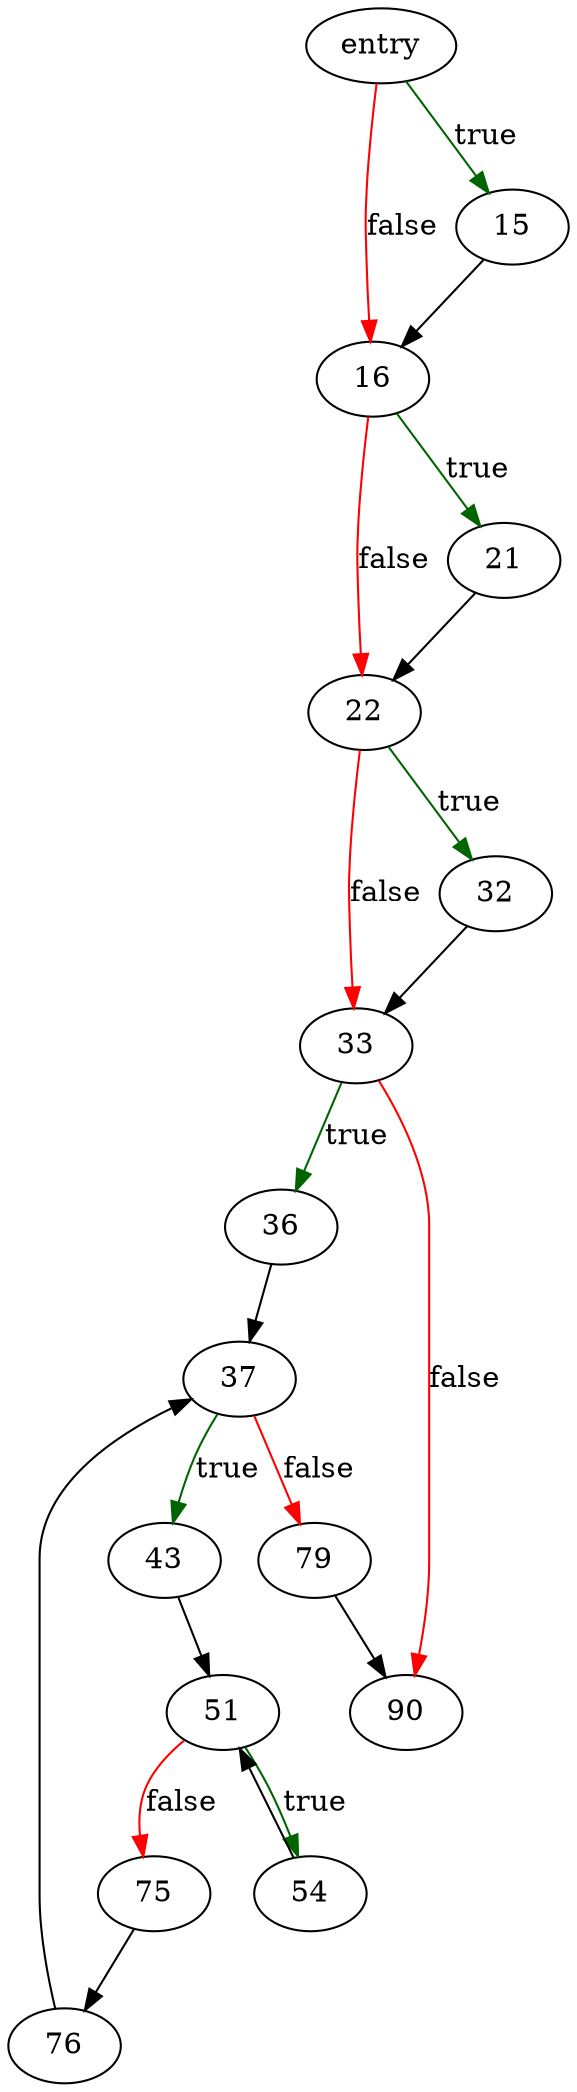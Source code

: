 digraph "pcache1ResizeHash" {
	// Node definitions.
	1 [label=entry];
	15;
	16;
	21;
	22;
	32;
	33;
	36;
	37;
	43;
	51;
	54;
	75;
	76;
	79;
	90;

	// Edge definitions.
	1 -> 15 [
		color=darkgreen
		label=true
	];
	1 -> 16 [
		color=red
		label=false
	];
	15 -> 16;
	16 -> 21 [
		color=darkgreen
		label=true
	];
	16 -> 22 [
		color=red
		label=false
	];
	21 -> 22;
	22 -> 32 [
		color=darkgreen
		label=true
	];
	22 -> 33 [
		color=red
		label=false
	];
	32 -> 33;
	33 -> 36 [
		color=darkgreen
		label=true
	];
	33 -> 90 [
		color=red
		label=false
	];
	36 -> 37;
	37 -> 43 [
		color=darkgreen
		label=true
	];
	37 -> 79 [
		color=red
		label=false
	];
	43 -> 51;
	51 -> 54 [
		color=darkgreen
		label=true
	];
	51 -> 75 [
		color=red
		label=false
	];
	54 -> 51;
	75 -> 76;
	76 -> 37;
	79 -> 90;
}